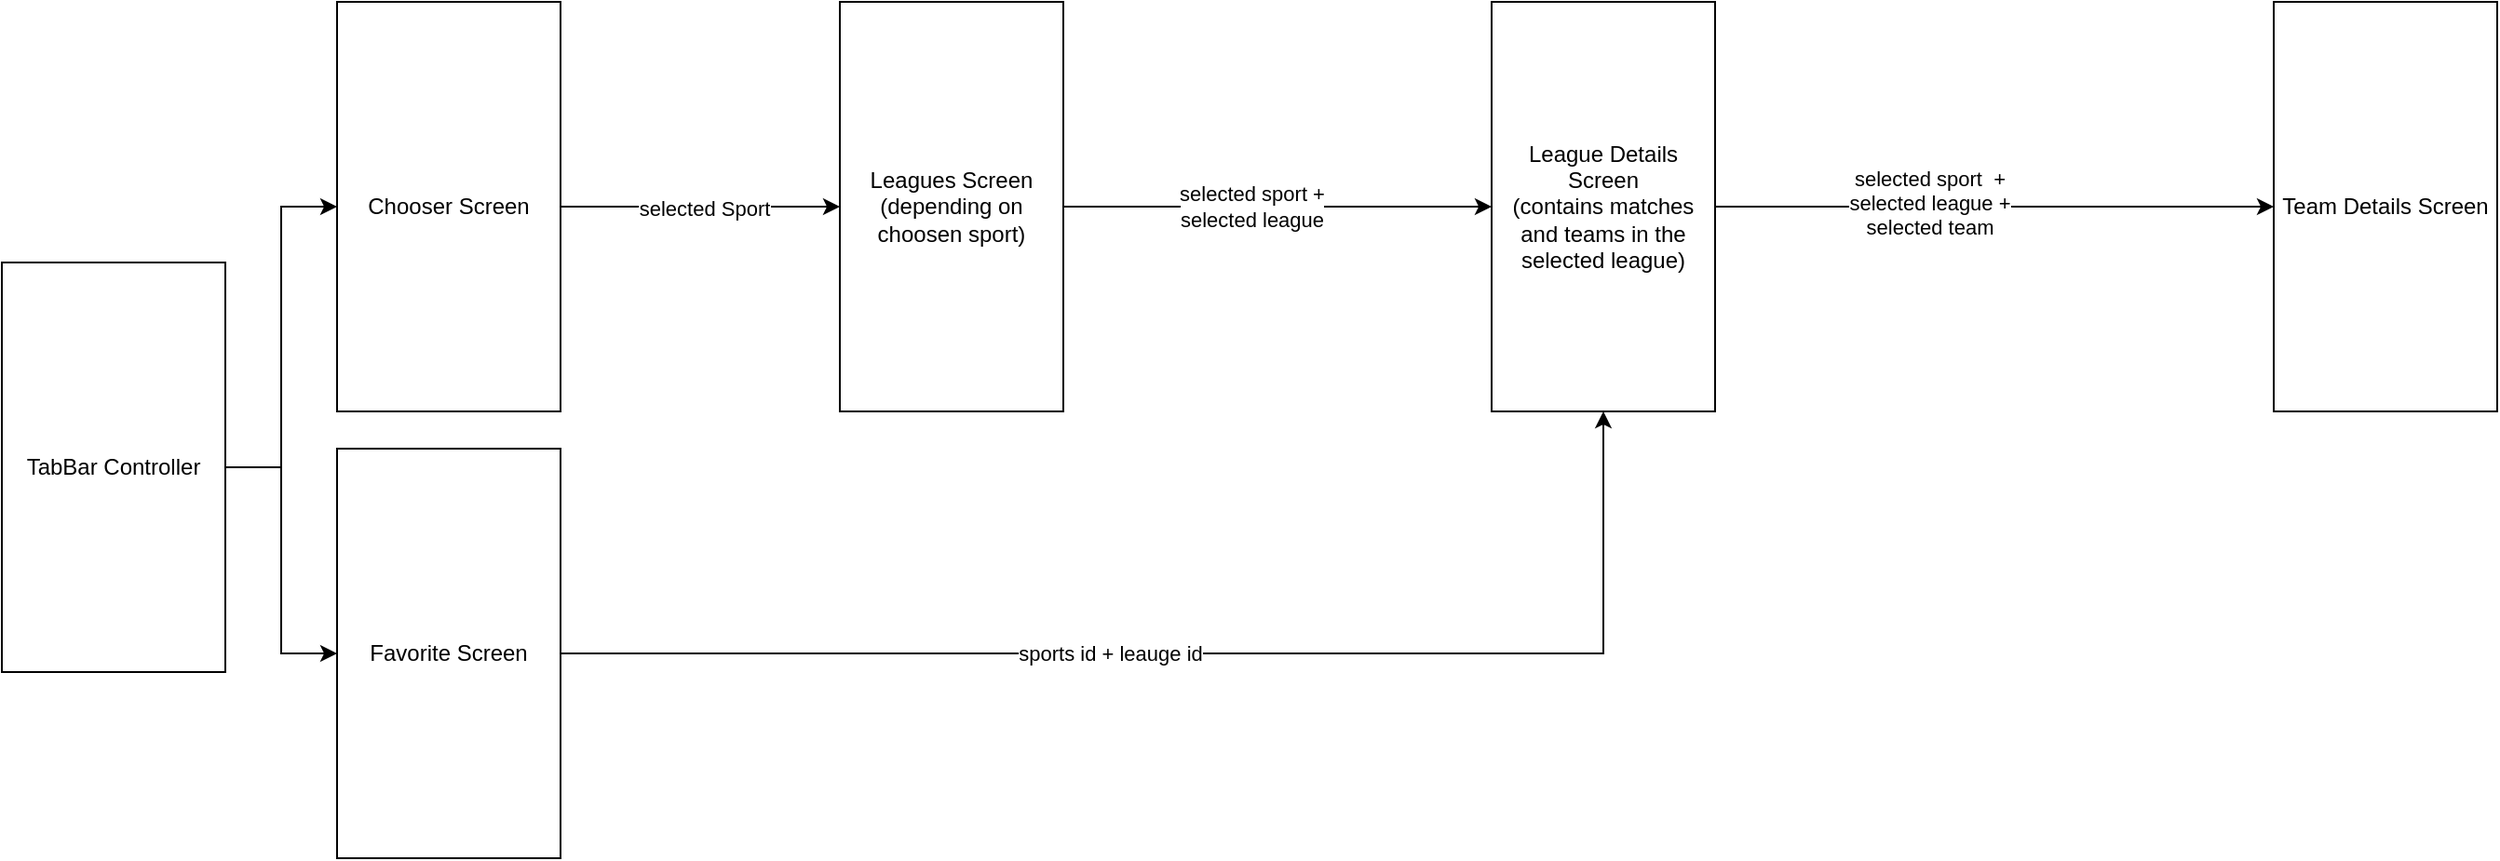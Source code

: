 <mxfile version="26.2.2" pages="4">
  <diagram name="Screens Flow" id="WSlOdlneu0OYdw-88uhX">
    <mxGraphModel dx="1428" dy="912" grid="1" gridSize="10" guides="1" tooltips="1" connect="1" arrows="1" fold="1" page="1" pageScale="1" pageWidth="850" pageHeight="1100" math="0" shadow="0">
      <root>
        <mxCell id="0" />
        <mxCell id="1" parent="0" />
        <mxCell id="6UmNLsGspe9muALguhyL-4" style="edgeStyle=orthogonalEdgeStyle;rounded=0;orthogonalLoop=1;jettySize=auto;html=1;" edge="1" parent="1" source="6UmNLsGspe9muALguhyL-1" target="6UmNLsGspe9muALguhyL-2">
          <mxGeometry relative="1" as="geometry" />
        </mxCell>
        <mxCell id="6UmNLsGspe9muALguhyL-5" style="edgeStyle=orthogonalEdgeStyle;rounded=0;orthogonalLoop=1;jettySize=auto;html=1;" edge="1" parent="1" source="6UmNLsGspe9muALguhyL-1" target="6UmNLsGspe9muALguhyL-3">
          <mxGeometry relative="1" as="geometry" />
        </mxCell>
        <mxCell id="6UmNLsGspe9muALguhyL-1" value="TabBar Controller" style="rounded=0;whiteSpace=wrap;html=1;" vertex="1" parent="1">
          <mxGeometry x="160" y="320" width="120" height="220" as="geometry" />
        </mxCell>
        <mxCell id="6UmNLsGspe9muALguhyL-7" value="" style="edgeStyle=orthogonalEdgeStyle;rounded=0;orthogonalLoop=1;jettySize=auto;html=1;" edge="1" parent="1" source="6UmNLsGspe9muALguhyL-2" target="6UmNLsGspe9muALguhyL-6">
          <mxGeometry relative="1" as="geometry" />
        </mxCell>
        <mxCell id="6UmNLsGspe9muALguhyL-12" value="selected Sport" style="edgeLabel;html=1;align=center;verticalAlign=middle;resizable=0;points=[];" vertex="1" connectable="0" parent="6UmNLsGspe9muALguhyL-7">
          <mxGeometry x="0.027" y="-1" relative="1" as="geometry">
            <mxPoint as="offset" />
          </mxGeometry>
        </mxCell>
        <mxCell id="6UmNLsGspe9muALguhyL-2" value="Chooser Screen" style="rounded=0;whiteSpace=wrap;html=1;" vertex="1" parent="1">
          <mxGeometry x="340" y="180" width="120" height="220" as="geometry" />
        </mxCell>
        <mxCell id="6UmNLsGspe9muALguhyL-3" value="Favorite Screen" style="rounded=0;whiteSpace=wrap;html=1;" vertex="1" parent="1">
          <mxGeometry x="340" y="420" width="120" height="220" as="geometry" />
        </mxCell>
        <mxCell id="6UmNLsGspe9muALguhyL-9" value="" style="edgeStyle=orthogonalEdgeStyle;rounded=0;orthogonalLoop=1;jettySize=auto;html=1;" edge="1" parent="1" source="6UmNLsGspe9muALguhyL-6" target="6UmNLsGspe9muALguhyL-8">
          <mxGeometry relative="1" as="geometry" />
        </mxCell>
        <mxCell id="6UmNLsGspe9muALguhyL-13" value="selected sport +&lt;div&gt;selected league&lt;/div&gt;" style="edgeLabel;html=1;align=center;verticalAlign=middle;resizable=0;points=[];" vertex="1" connectable="0" parent="6UmNLsGspe9muALguhyL-9">
          <mxGeometry x="-0.12" relative="1" as="geometry">
            <mxPoint as="offset" />
          </mxGeometry>
        </mxCell>
        <mxCell id="6UmNLsGspe9muALguhyL-6" value="Leagues Screen&lt;div&gt;(depending on choosen sport)&lt;/div&gt;" style="rounded=0;whiteSpace=wrap;html=1;" vertex="1" parent="1">
          <mxGeometry x="610" y="180" width="120" height="220" as="geometry" />
        </mxCell>
        <mxCell id="6UmNLsGspe9muALguhyL-11" value="" style="edgeStyle=orthogonalEdgeStyle;rounded=0;orthogonalLoop=1;jettySize=auto;html=1;" edge="1" parent="1" source="6UmNLsGspe9muALguhyL-8" target="6UmNLsGspe9muALguhyL-10">
          <mxGeometry relative="1" as="geometry" />
        </mxCell>
        <mxCell id="6UmNLsGspe9muALguhyL-14" value="selected sport&amp;nbsp; +&lt;div&gt;selected league +&lt;/div&gt;&lt;div&gt;selected team&lt;/div&gt;" style="edgeLabel;html=1;align=center;verticalAlign=middle;resizable=0;points=[];" vertex="1" connectable="0" parent="6UmNLsGspe9muALguhyL-11">
          <mxGeometry x="-0.233" y="2" relative="1" as="geometry">
            <mxPoint as="offset" />
          </mxGeometry>
        </mxCell>
        <mxCell id="6UmNLsGspe9muALguhyL-8" value="League Details Screen&lt;div&gt;(contains matches and teams in the selected league)&lt;/div&gt;" style="rounded=0;whiteSpace=wrap;html=1;" vertex="1" parent="1">
          <mxGeometry x="960" y="180" width="120" height="220" as="geometry" />
        </mxCell>
        <mxCell id="6UmNLsGspe9muALguhyL-10" value="Team Details Screen" style="rounded=0;whiteSpace=wrap;html=1;" vertex="1" parent="1">
          <mxGeometry x="1380" y="180" width="120" height="220" as="geometry" />
        </mxCell>
        <mxCell id="6UmNLsGspe9muALguhyL-15" style="edgeStyle=orthogonalEdgeStyle;rounded=0;orthogonalLoop=1;jettySize=auto;html=1;" edge="1" parent="1" source="6UmNLsGspe9muALguhyL-3" target="6UmNLsGspe9muALguhyL-8">
          <mxGeometry relative="1" as="geometry" />
        </mxCell>
        <mxCell id="6UmNLsGspe9muALguhyL-16" value="sports id + leauge id" style="edgeLabel;html=1;align=center;verticalAlign=middle;resizable=0;points=[];" vertex="1" connectable="0" parent="6UmNLsGspe9muALguhyL-15">
          <mxGeometry x="-0.145" relative="1" as="geometry">
            <mxPoint as="offset" />
          </mxGeometry>
        </mxCell>
      </root>
    </mxGraphModel>
  </diagram>
  <diagram id="qiWIffTmwH8DK55LR0v8" name="Architecture">
    <mxGraphModel dx="952" dy="608" grid="1" gridSize="10" guides="1" tooltips="1" connect="1" arrows="1" fold="1" page="1" pageScale="1" pageWidth="850" pageHeight="1100" math="0" shadow="0">
      <root>
        <mxCell id="0" />
        <mxCell id="1" parent="0" />
        <mxCell id="vTFZUtJ6PHfh9bQEwzmj-2" value="«interface»&lt;br&gt;&lt;b&gt;Repository&lt;/b&gt;" style="html=1;whiteSpace=wrap;" parent="1" vertex="1">
          <mxGeometry x="330" y="310" width="260" height="50" as="geometry" />
        </mxCell>
        <mxCell id="vTFZUtJ6PHfh9bQEwzmj-3" value="RepositoryImpl" style="html=1;whiteSpace=wrap;" parent="1" vertex="1">
          <mxGeometry x="310" y="410" width="320" height="50" as="geometry" />
        </mxCell>
        <mxCell id="vTFZUtJ6PHfh9bQEwzmj-4" value="«interface»&lt;br&gt;&lt;b&gt;RemoteDataSource&lt;/b&gt;" style="html=1;whiteSpace=wrap;" parent="1" vertex="1">
          <mxGeometry x="300" y="520" width="160" height="50" as="geometry" />
        </mxCell>
        <mxCell id="vTFZUtJ6PHfh9bQEwzmj-5" value="«interface»&lt;br&gt;&lt;b&gt;LocalDataSource&lt;/b&gt;" style="html=1;whiteSpace=wrap;" parent="1" vertex="1">
          <mxGeometry x="480" y="520" width="160" height="50" as="geometry" />
        </mxCell>
        <mxCell id="vTFZUtJ6PHfh9bQEwzmj-8" value="RemoteDataSourceImpl" style="html=1;whiteSpace=wrap;" parent="1" vertex="1">
          <mxGeometry x="295" y="620" width="165" height="50" as="geometry" />
        </mxCell>
        <mxCell id="vTFZUtJ6PHfh9bQEwzmj-9" value="LocalDataSourceImpl" style="html=1;whiteSpace=wrap;" parent="1" vertex="1">
          <mxGeometry x="480" y="620" width="165" height="50" as="geometry" />
        </mxCell>
        <mxCell id="vTFZUtJ6PHfh9bQEwzmj-56" style="edgeStyle=orthogonalEdgeStyle;rounded=0;orthogonalLoop=1;jettySize=auto;html=1;" parent="1" source="vTFZUtJ6PHfh9bQEwzmj-10" edge="1">
          <mxGeometry relative="1" as="geometry">
            <mxPoint x="377.5" y="960" as="targetPoint" />
          </mxGeometry>
        </mxCell>
        <mxCell id="vTFZUtJ6PHfh9bQEwzmj-10" value="AlamoFire" style="html=1;whiteSpace=wrap;" parent="1" vertex="1">
          <mxGeometry x="295" y="850" width="165" height="50" as="geometry" />
        </mxCell>
        <mxCell id="vTFZUtJ6PHfh9bQEwzmj-12" value="CoreData" style="html=1;whiteSpace=wrap;" parent="1" vertex="1">
          <mxGeometry x="480" y="850" width="165" height="50" as="geometry" />
        </mxCell>
        <mxCell id="vTFZUtJ6PHfh9bQEwzmj-14" value="CoreDataHelper" style="html=1;whiteSpace=wrap;" parent="1" vertex="1">
          <mxGeometry x="480" y="750" width="165" height="50" as="geometry" />
        </mxCell>
        <mxCell id="vTFZUtJ6PHfh9bQEwzmj-15" value="AlamoFireHelper" style="html=1;whiteSpace=wrap;" parent="1" vertex="1">
          <mxGeometry x="295" y="750" width="165" height="50" as="geometry" />
        </mxCell>
        <mxCell id="vTFZUtJ6PHfh9bQEwzmj-18" value="" style="endArrow=block;dashed=1;endFill=0;endSize=12;html=1;rounded=0;" parent="1" source="vTFZUtJ6PHfh9bQEwzmj-9" target="vTFZUtJ6PHfh9bQEwzmj-5" edge="1">
          <mxGeometry width="160" relative="1" as="geometry">
            <mxPoint x="680" y="630" as="sourcePoint" />
            <mxPoint x="840" y="630" as="targetPoint" />
          </mxGeometry>
        </mxCell>
        <mxCell id="vTFZUtJ6PHfh9bQEwzmj-19" value="" style="endArrow=block;dashed=1;endFill=0;endSize=12;html=1;rounded=0;" parent="1" source="vTFZUtJ6PHfh9bQEwzmj-8" target="vTFZUtJ6PHfh9bQEwzmj-4" edge="1">
          <mxGeometry width="160" relative="1" as="geometry">
            <mxPoint x="572" y="630" as="sourcePoint" />
            <mxPoint x="571" y="580" as="targetPoint" />
          </mxGeometry>
        </mxCell>
        <mxCell id="vTFZUtJ6PHfh9bQEwzmj-20" value="" style="endArrow=block;dashed=1;endFill=0;endSize=12;html=1;rounded=0;" parent="1" source="vTFZUtJ6PHfh9bQEwzmj-3" target="vTFZUtJ6PHfh9bQEwzmj-2" edge="1">
          <mxGeometry width="160" relative="1" as="geometry">
            <mxPoint x="140" y="520" as="sourcePoint" />
            <mxPoint x="300" y="520" as="targetPoint" />
          </mxGeometry>
        </mxCell>
        <mxCell id="vTFZUtJ6PHfh9bQEwzmj-21" value="Use" style="endArrow=open;endSize=12;dashed=1;html=1;rounded=0;" parent="1" source="vTFZUtJ6PHfh9bQEwzmj-3" target="vTFZUtJ6PHfh9bQEwzmj-4" edge="1">
          <mxGeometry width="160" relative="1" as="geometry">
            <mxPoint x="100" y="550" as="sourcePoint" />
            <mxPoint x="260" y="550" as="targetPoint" />
          </mxGeometry>
        </mxCell>
        <mxCell id="vTFZUtJ6PHfh9bQEwzmj-22" value="Use" style="endArrow=open;endSize=12;dashed=1;html=1;rounded=0;" parent="1" source="vTFZUtJ6PHfh9bQEwzmj-3" target="vTFZUtJ6PHfh9bQEwzmj-5" edge="1">
          <mxGeometry width="160" relative="1" as="geometry">
            <mxPoint x="453" y="465" as="sourcePoint" />
            <mxPoint x="407" y="530" as="targetPoint" />
          </mxGeometry>
        </mxCell>
        <mxCell id="vTFZUtJ6PHfh9bQEwzmj-23" value="Use" style="endArrow=open;endSize=12;dashed=1;html=1;rounded=0;" parent="1" source="vTFZUtJ6PHfh9bQEwzmj-9" target="vTFZUtJ6PHfh9bQEwzmj-14" edge="1">
          <mxGeometry width="160" relative="1" as="geometry">
            <mxPoint x="660" y="605" as="sourcePoint" />
            <mxPoint x="716" y="670" as="targetPoint" />
          </mxGeometry>
        </mxCell>
        <mxCell id="vTFZUtJ6PHfh9bQEwzmj-24" value="Use" style="endArrow=open;endSize=12;dashed=1;html=1;rounded=0;" parent="1" source="vTFZUtJ6PHfh9bQEwzmj-8" target="vTFZUtJ6PHfh9bQEwzmj-15" edge="1">
          <mxGeometry width="160" relative="1" as="geometry">
            <mxPoint x="572" y="680" as="sourcePoint" />
            <mxPoint x="572" y="760" as="targetPoint" />
          </mxGeometry>
        </mxCell>
        <mxCell id="vTFZUtJ6PHfh9bQEwzmj-25" value="Use" style="endArrow=open;endSize=12;dashed=1;html=1;rounded=0;" parent="1" source="vTFZUtJ6PHfh9bQEwzmj-14" target="vTFZUtJ6PHfh9bQEwzmj-12" edge="1">
          <mxGeometry width="160" relative="1" as="geometry">
            <mxPoint x="572" y="680" as="sourcePoint" />
            <mxPoint x="572" y="760" as="targetPoint" />
          </mxGeometry>
        </mxCell>
        <mxCell id="vTFZUtJ6PHfh9bQEwzmj-26" value="Use" style="endArrow=open;endSize=12;dashed=1;html=1;rounded=0;" parent="1" source="vTFZUtJ6PHfh9bQEwzmj-15" target="vTFZUtJ6PHfh9bQEwzmj-10" edge="1">
          <mxGeometry width="160" relative="1" as="geometry">
            <mxPoint x="572" y="810" as="sourcePoint" />
            <mxPoint x="572" y="860" as="targetPoint" />
          </mxGeometry>
        </mxCell>
        <mxCell id="vTFZUtJ6PHfh9bQEwzmj-27" value="LeaguesPresenter" style="html=1;whiteSpace=wrap;" parent="1" vertex="1">
          <mxGeometry x="170" y="200" width="140" height="50" as="geometry" />
        </mxCell>
        <mxCell id="vTFZUtJ6PHfh9bQEwzmj-28" value="LeaguesViewController" style="html=1;whiteSpace=wrap;" parent="1" vertex="1">
          <mxGeometry x="155" y="10" width="140" height="50" as="geometry" />
        </mxCell>
        <mxCell id="vTFZUtJ6PHfh9bQEwzmj-30" value="«interface»&lt;br&gt;&lt;b&gt;LeaguesView&lt;/b&gt;" style="html=1;whiteSpace=wrap;" parent="1" vertex="1">
          <mxGeometry x="170" y="110" width="110" height="50" as="geometry" />
        </mxCell>
        <mxCell id="vTFZUtJ6PHfh9bQEwzmj-31" value="" style="endArrow=block;dashed=1;endFill=0;endSize=12;html=1;rounded=0;" parent="1" source="vTFZUtJ6PHfh9bQEwzmj-28" target="vTFZUtJ6PHfh9bQEwzmj-30" edge="1">
          <mxGeometry width="160" relative="1" as="geometry">
            <mxPoint x="250" y="405" as="sourcePoint" />
            <mxPoint x="250" y="360" as="targetPoint" />
          </mxGeometry>
        </mxCell>
        <mxCell id="vTFZUtJ6PHfh9bQEwzmj-32" value="Use" style="endArrow=open;endSize=12;dashed=1;html=1;rounded=0;" parent="1" source="vTFZUtJ6PHfh9bQEwzmj-27" target="vTFZUtJ6PHfh9bQEwzmj-30" edge="1">
          <mxGeometry width="160" relative="1" as="geometry">
            <mxPoint x="233" y="455" as="sourcePoint" />
            <mxPoint x="187" y="520" as="targetPoint" />
          </mxGeometry>
        </mxCell>
        <mxCell id="vTFZUtJ6PHfh9bQEwzmj-33" value="Use" style="endArrow=open;endSize=12;dashed=1;html=1;rounded=0;" parent="1" source="vTFZUtJ6PHfh9bQEwzmj-27" target="vTFZUtJ6PHfh9bQEwzmj-2" edge="1">
          <mxGeometry width="160" relative="1" as="geometry">
            <mxPoint x="365" y="221" as="sourcePoint" />
            <mxPoint x="300" y="218" as="targetPoint" />
          </mxGeometry>
        </mxCell>
        <mxCell id="vTFZUtJ6PHfh9bQEwzmj-35" value="LeagueDetaislPresenter" style="html=1;whiteSpace=wrap;" parent="1" vertex="1">
          <mxGeometry x="390" y="200" width="140" height="50" as="geometry" />
        </mxCell>
        <mxCell id="vTFZUtJ6PHfh9bQEwzmj-36" value="LeagueDetailsViewController" style="html=1;whiteSpace=wrap;" parent="1" vertex="1">
          <mxGeometry x="370" y="10" width="180" height="50" as="geometry" />
        </mxCell>
        <mxCell id="vTFZUtJ6PHfh9bQEwzmj-37" value="«interface»&lt;br&gt;&lt;b&gt;LeagueDetailsView&lt;/b&gt;" style="html=1;whiteSpace=wrap;" parent="1" vertex="1">
          <mxGeometry x="405" y="120" width="110" height="50" as="geometry" />
        </mxCell>
        <mxCell id="vTFZUtJ6PHfh9bQEwzmj-38" value="" style="endArrow=block;dashed=1;endFill=0;endSize=12;html=1;rounded=0;" parent="1" source="vTFZUtJ6PHfh9bQEwzmj-36" target="vTFZUtJ6PHfh9bQEwzmj-37" edge="1">
          <mxGeometry width="160" relative="1" as="geometry">
            <mxPoint x="540" y="405" as="sourcePoint" />
            <mxPoint x="540" y="360" as="targetPoint" />
          </mxGeometry>
        </mxCell>
        <mxCell id="vTFZUtJ6PHfh9bQEwzmj-39" value="Use" style="endArrow=open;endSize=12;dashed=1;html=1;rounded=0;" parent="1" source="vTFZUtJ6PHfh9bQEwzmj-35" target="vTFZUtJ6PHfh9bQEwzmj-37" edge="1">
          <mxGeometry width="160" relative="1" as="geometry">
            <mxPoint x="523" y="455" as="sourcePoint" />
            <mxPoint x="477" y="520" as="targetPoint" />
          </mxGeometry>
        </mxCell>
        <mxCell id="vTFZUtJ6PHfh9bQEwzmj-40" value="Use" style="endArrow=open;endSize=12;dashed=1;html=1;rounded=0;" parent="1" source="vTFZUtJ6PHfh9bQEwzmj-35" target="vTFZUtJ6PHfh9bQEwzmj-2" edge="1">
          <mxGeometry width="160" relative="1" as="geometry">
            <mxPoint x="655" y="221" as="sourcePoint" />
            <mxPoint x="750" y="310" as="targetPoint" />
          </mxGeometry>
        </mxCell>
        <mxCell id="vTFZUtJ6PHfh9bQEwzmj-43" value="TeamDetailsPresenter" style="html=1;whiteSpace=wrap;" parent="1" vertex="1">
          <mxGeometry x="652.5" y="200" width="140" height="50" as="geometry" />
        </mxCell>
        <mxCell id="vTFZUtJ6PHfh9bQEwzmj-44" value="TeamDetailsViewController" style="html=1;whiteSpace=wrap;" parent="1" vertex="1">
          <mxGeometry x="640" y="10" width="180" height="50" as="geometry" />
        </mxCell>
        <mxCell id="vTFZUtJ6PHfh9bQEwzmj-45" value="«interface»&lt;br&gt;&lt;b&gt;TeamDetailsView&lt;/b&gt;" style="html=1;whiteSpace=wrap;" parent="1" vertex="1">
          <mxGeometry x="667.5" y="110" width="125" height="50" as="geometry" />
        </mxCell>
        <mxCell id="vTFZUtJ6PHfh9bQEwzmj-46" value="" style="endArrow=block;dashed=1;endFill=0;endSize=12;html=1;rounded=0;" parent="1" source="vTFZUtJ6PHfh9bQEwzmj-44" target="vTFZUtJ6PHfh9bQEwzmj-45" edge="1">
          <mxGeometry width="160" relative="1" as="geometry">
            <mxPoint x="750" y="405" as="sourcePoint" />
            <mxPoint x="750" y="360" as="targetPoint" />
          </mxGeometry>
        </mxCell>
        <mxCell id="vTFZUtJ6PHfh9bQEwzmj-47" value="Use" style="endArrow=open;endSize=12;dashed=1;html=1;rounded=0;" parent="1" source="vTFZUtJ6PHfh9bQEwzmj-43" target="vTFZUtJ6PHfh9bQEwzmj-45" edge="1">
          <mxGeometry width="160" relative="1" as="geometry">
            <mxPoint x="733" y="455" as="sourcePoint" />
            <mxPoint x="687" y="520" as="targetPoint" />
          </mxGeometry>
        </mxCell>
        <mxCell id="vTFZUtJ6PHfh9bQEwzmj-48" value="Use" style="endArrow=open;endSize=12;dashed=1;html=1;rounded=0;" parent="1" source="vTFZUtJ6PHfh9bQEwzmj-43" target="vTFZUtJ6PHfh9bQEwzmj-2" edge="1">
          <mxGeometry width="160" relative="1" as="geometry">
            <mxPoint x="689" y="269" as="sourcePoint" />
            <mxPoint x="542" y="320" as="targetPoint" />
          </mxGeometry>
        </mxCell>
        <mxCell id="vTFZUtJ6PHfh9bQEwzmj-54" value="" style="group" parent="1" vertex="1" connectable="0">
          <mxGeometry x="317.5" y="960" width="120" height="120" as="geometry" />
        </mxCell>
        <mxCell id="vTFZUtJ6PHfh9bQEwzmj-49" value="DTOS" style="whiteSpace=wrap;html=1;aspect=fixed;" parent="vTFZUtJ6PHfh9bQEwzmj-54" vertex="1">
          <mxGeometry width="80" height="80" as="geometry" />
        </mxCell>
        <mxCell id="vTFZUtJ6PHfh9bQEwzmj-50" value="DTOS" style="whiteSpace=wrap;html=1;aspect=fixed;" parent="vTFZUtJ6PHfh9bQEwzmj-54" vertex="1">
          <mxGeometry x="10" y="10" width="80" height="80" as="geometry" />
        </mxCell>
        <mxCell id="vTFZUtJ6PHfh9bQEwzmj-51" value="DTOS" style="whiteSpace=wrap;html=1;aspect=fixed;" parent="vTFZUtJ6PHfh9bQEwzmj-54" vertex="1">
          <mxGeometry x="20" y="20" width="80" height="80" as="geometry" />
        </mxCell>
        <mxCell id="vTFZUtJ6PHfh9bQEwzmj-52" value="DTOS" style="whiteSpace=wrap;html=1;aspect=fixed;" parent="vTFZUtJ6PHfh9bQEwzmj-54" vertex="1">
          <mxGeometry x="30" y="30" width="80" height="80" as="geometry" />
        </mxCell>
        <mxCell id="vTFZUtJ6PHfh9bQEwzmj-53" value="DTOS" style="whiteSpace=wrap;html=1;aspect=fixed;" parent="vTFZUtJ6PHfh9bQEwzmj-54" vertex="1">
          <mxGeometry x="40" y="40" width="80" height="80" as="geometry" />
        </mxCell>
      </root>
    </mxGraphModel>
  </diagram>
  <diagram id="ddCQIHyXgJqZFDKegHPr" name="Simple Design">
    <mxGraphModel dx="1428" dy="912" grid="1" gridSize="10" guides="1" tooltips="1" connect="1" arrows="1" fold="1" page="1" pageScale="1" pageWidth="850" pageHeight="1100" math="0" shadow="0">
      <root>
        <mxCell id="0" />
        <mxCell id="1" parent="0" />
        <mxCell id="ZF9pTLXU1IOIIWMZ0xNs-1" value="" style="rounded=0;whiteSpace=wrap;html=1;" parent="1" vertex="1">
          <mxGeometry x="250" y="200" width="220" height="390" as="geometry" />
        </mxCell>
        <mxCell id="ZF9pTLXU1IOIIWMZ0xNs-2" value="Football" style="rounded=0;whiteSpace=wrap;html=1;" parent="1" vertex="1">
          <mxGeometry x="260" y="275" width="90" height="110" as="geometry" />
        </mxCell>
        <mxCell id="ZF9pTLXU1IOIIWMZ0xNs-3" value="Basketball" style="rounded=0;whiteSpace=wrap;html=1;" parent="1" vertex="1">
          <mxGeometry x="370" y="275" width="90" height="110" as="geometry" />
        </mxCell>
        <mxCell id="ZF9pTLXU1IOIIWMZ0xNs-4" value="Tennis" style="rounded=0;whiteSpace=wrap;html=1;" parent="1" vertex="1">
          <mxGeometry x="370" y="405" width="90" height="110" as="geometry" />
        </mxCell>
        <mxCell id="ZF9pTLXU1IOIIWMZ0xNs-5" value="Criket" style="rounded=0;whiteSpace=wrap;html=1;" parent="1" vertex="1">
          <mxGeometry x="260" y="405" width="90" height="110" as="geometry" />
        </mxCell>
        <mxCell id="ZF9pTLXU1IOIIWMZ0xNs-6" value="" style="rounded=0;whiteSpace=wrap;html=1;" parent="1" vertex="1">
          <mxGeometry x="560" y="210" width="220" height="390" as="geometry" />
        </mxCell>
        <mxCell id="ZF9pTLXU1IOIIWMZ0xNs-10" value="" style="group" parent="1" vertex="1" connectable="0">
          <mxGeometry x="570" y="230" width="200" height="40" as="geometry" />
        </mxCell>
        <mxCell id="ZF9pTLXU1IOIIWMZ0xNs-7" value="" style="rounded=0;whiteSpace=wrap;html=1;" parent="ZF9pTLXU1IOIIWMZ0xNs-10" vertex="1">
          <mxGeometry width="200" height="40" as="geometry" />
        </mxCell>
        <mxCell id="ZF9pTLXU1IOIIWMZ0xNs-8" value="" style="ellipse;whiteSpace=wrap;html=1;aspect=fixed;fillColor=#dae8fc;strokeColor=#6c8ebf;" parent="ZF9pTLXU1IOIIWMZ0xNs-10" vertex="1">
          <mxGeometry x="10" y="5" width="30" height="30" as="geometry" />
        </mxCell>
        <mxCell id="ZF9pTLXU1IOIIWMZ0xNs-9" value="League Title" style="text;html=1;align=center;verticalAlign=middle;whiteSpace=wrap;rounded=0;" parent="ZF9pTLXU1IOIIWMZ0xNs-10" vertex="1">
          <mxGeometry x="50" y="5" width="140" height="30" as="geometry" />
        </mxCell>
        <mxCell id="ZF9pTLXU1IOIIWMZ0xNs-11" value="" style="group" parent="1" vertex="1" connectable="0">
          <mxGeometry x="570" y="280" width="200" height="40" as="geometry" />
        </mxCell>
        <mxCell id="ZF9pTLXU1IOIIWMZ0xNs-12" value="" style="rounded=0;whiteSpace=wrap;html=1;" parent="ZF9pTLXU1IOIIWMZ0xNs-11" vertex="1">
          <mxGeometry width="200" height="40" as="geometry" />
        </mxCell>
        <mxCell id="ZF9pTLXU1IOIIWMZ0xNs-13" value="" style="ellipse;whiteSpace=wrap;html=1;aspect=fixed;fillColor=#dae8fc;strokeColor=#6c8ebf;" parent="ZF9pTLXU1IOIIWMZ0xNs-11" vertex="1">
          <mxGeometry x="10" y="5" width="30" height="30" as="geometry" />
        </mxCell>
        <mxCell id="ZF9pTLXU1IOIIWMZ0xNs-14" value="League Title" style="text;html=1;align=center;verticalAlign=middle;whiteSpace=wrap;rounded=0;" parent="ZF9pTLXU1IOIIWMZ0xNs-11" vertex="1">
          <mxGeometry x="50" y="5" width="140" height="30" as="geometry" />
        </mxCell>
        <mxCell id="ZF9pTLXU1IOIIWMZ0xNs-15" value="" style="group" parent="1" vertex="1" connectable="0">
          <mxGeometry x="570" y="330" width="200" height="40" as="geometry" />
        </mxCell>
        <mxCell id="ZF9pTLXU1IOIIWMZ0xNs-16" value="" style="rounded=0;whiteSpace=wrap;html=1;" parent="ZF9pTLXU1IOIIWMZ0xNs-15" vertex="1">
          <mxGeometry width="200" height="40" as="geometry" />
        </mxCell>
        <mxCell id="ZF9pTLXU1IOIIWMZ0xNs-17" value="" style="ellipse;whiteSpace=wrap;html=1;aspect=fixed;fillColor=#dae8fc;strokeColor=#6c8ebf;" parent="ZF9pTLXU1IOIIWMZ0xNs-15" vertex="1">
          <mxGeometry x="10" y="5" width="30" height="30" as="geometry" />
        </mxCell>
        <mxCell id="ZF9pTLXU1IOIIWMZ0xNs-18" value="League Title" style="text;html=1;align=center;verticalAlign=middle;whiteSpace=wrap;rounded=0;" parent="ZF9pTLXU1IOIIWMZ0xNs-15" vertex="1">
          <mxGeometry x="50" y="5" width="140" height="30" as="geometry" />
        </mxCell>
        <mxCell id="ZF9pTLXU1IOIIWMZ0xNs-19" value="" style="group" parent="1" vertex="1" connectable="0">
          <mxGeometry x="570" y="380" width="200" height="40" as="geometry" />
        </mxCell>
        <mxCell id="ZF9pTLXU1IOIIWMZ0xNs-20" value="" style="rounded=0;whiteSpace=wrap;html=1;" parent="ZF9pTLXU1IOIIWMZ0xNs-19" vertex="1">
          <mxGeometry width="200" height="40" as="geometry" />
        </mxCell>
        <mxCell id="ZF9pTLXU1IOIIWMZ0xNs-21" value="" style="ellipse;whiteSpace=wrap;html=1;aspect=fixed;fillColor=#dae8fc;strokeColor=#6c8ebf;" parent="ZF9pTLXU1IOIIWMZ0xNs-19" vertex="1">
          <mxGeometry x="10" y="5" width="30" height="30" as="geometry" />
        </mxCell>
        <mxCell id="ZF9pTLXU1IOIIWMZ0xNs-22" value="League Title" style="text;html=1;align=center;verticalAlign=middle;whiteSpace=wrap;rounded=0;" parent="ZF9pTLXU1IOIIWMZ0xNs-19" vertex="1">
          <mxGeometry x="50" y="5" width="140" height="30" as="geometry" />
        </mxCell>
        <mxCell id="ZF9pTLXU1IOIIWMZ0xNs-23" value="" style="rounded=0;whiteSpace=wrap;html=1;" parent="1" vertex="1">
          <mxGeometry x="860" y="210" width="220" height="390" as="geometry" />
        </mxCell>
        <mxCell id="ZF9pTLXU1IOIIWMZ0xNs-31" value="" style="group" parent="1" vertex="1" connectable="0">
          <mxGeometry x="870" y="230" width="170" height="95" as="geometry" />
        </mxCell>
        <mxCell id="ZF9pTLXU1IOIIWMZ0xNs-24" value="" style="rounded=1;whiteSpace=wrap;html=1;" parent="ZF9pTLXU1IOIIWMZ0xNs-31" vertex="1">
          <mxGeometry width="170" height="95" as="geometry" />
        </mxCell>
        <mxCell id="ZF9pTLXU1IOIIWMZ0xNs-25" value="" style="ellipse;whiteSpace=wrap;html=1;aspect=fixed;fillColor=#dae8fc;strokeColor=#6c8ebf;" parent="ZF9pTLXU1IOIIWMZ0xNs-31" vertex="1">
          <mxGeometry x="8.5" y="9" width="34" height="34" as="geometry" />
        </mxCell>
        <mxCell id="ZF9pTLXU1IOIIWMZ0xNs-26" value="Team1" style="text;html=1;align=center;verticalAlign=middle;whiteSpace=wrap;rounded=0;" parent="ZF9pTLXU1IOIIWMZ0xNs-31" vertex="1">
          <mxGeometry y="54" width="51" height="30" as="geometry" />
        </mxCell>
        <mxCell id="ZF9pTLXU1IOIIWMZ0xNs-27" value="" style="ellipse;whiteSpace=wrap;html=1;aspect=fixed;fillColor=#f8cecc;strokeColor=#b85450;" parent="ZF9pTLXU1IOIIWMZ0xNs-31" vertex="1">
          <mxGeometry x="127.5" y="9" width="34" height="34" as="geometry" />
        </mxCell>
        <mxCell id="ZF9pTLXU1IOIIWMZ0xNs-28" value="Team2" style="text;html=1;align=center;verticalAlign=middle;whiteSpace=wrap;rounded=0;" parent="ZF9pTLXU1IOIIWMZ0xNs-31" vertex="1">
          <mxGeometry x="119" y="54" width="51" height="30" as="geometry" />
        </mxCell>
        <mxCell id="ZF9pTLXU1IOIIWMZ0xNs-29" value="2025/05/12" style="text;html=1;align=center;verticalAlign=middle;whiteSpace=wrap;rounded=0;" parent="ZF9pTLXU1IOIIWMZ0xNs-31" vertex="1">
          <mxGeometry x="59.5" y="14" width="51" height="30" as="geometry" />
        </mxCell>
        <mxCell id="ZF9pTLXU1IOIIWMZ0xNs-30" value="4 PM" style="text;html=1;align=center;verticalAlign=middle;whiteSpace=wrap;rounded=0;" parent="ZF9pTLXU1IOIIWMZ0xNs-31" vertex="1">
          <mxGeometry x="59.5" y="32.5" width="51" height="30" as="geometry" />
        </mxCell>
        <mxCell id="ZF9pTLXU1IOIIWMZ0xNs-48" value="VS" style="text;html=1;align=center;verticalAlign=middle;whiteSpace=wrap;rounded=0;" parent="ZF9pTLXU1IOIIWMZ0xNs-31" vertex="1">
          <mxGeometry x="59" y="55" width="60" height="30" as="geometry" />
        </mxCell>
        <mxCell id="ZF9pTLXU1IOIIWMZ0xNs-32" value="" style="group" parent="1" vertex="1" connectable="0">
          <mxGeometry x="870" y="347.5" width="200" height="112.5" as="geometry" />
        </mxCell>
        <mxCell id="ZF9pTLXU1IOIIWMZ0xNs-33" value="" style="rounded=1;whiteSpace=wrap;html=1;" parent="ZF9pTLXU1IOIIWMZ0xNs-32" vertex="1">
          <mxGeometry width="200" height="112.5" as="geometry" />
        </mxCell>
        <mxCell id="ZF9pTLXU1IOIIWMZ0xNs-34" value="" style="ellipse;whiteSpace=wrap;html=1;aspect=fixed;fillColor=#dae8fc;strokeColor=#6c8ebf;" parent="ZF9pTLXU1IOIIWMZ0xNs-32" vertex="1">
          <mxGeometry x="10" y="10.658" width="40" height="40" as="geometry" />
        </mxCell>
        <mxCell id="ZF9pTLXU1IOIIWMZ0xNs-35" value="Team1" style="text;html=1;align=center;verticalAlign=middle;whiteSpace=wrap;rounded=0;" parent="ZF9pTLXU1IOIIWMZ0xNs-32" vertex="1">
          <mxGeometry y="63.947" width="60" height="35.526" as="geometry" />
        </mxCell>
        <mxCell id="ZF9pTLXU1IOIIWMZ0xNs-36" value="" style="ellipse;whiteSpace=wrap;html=1;aspect=fixed;fillColor=#f8cecc;strokeColor=#b85450;" parent="ZF9pTLXU1IOIIWMZ0xNs-32" vertex="1">
          <mxGeometry x="150" y="10.658" width="40" height="40" as="geometry" />
        </mxCell>
        <mxCell id="ZF9pTLXU1IOIIWMZ0xNs-37" value="Team2" style="text;html=1;align=center;verticalAlign=middle;whiteSpace=wrap;rounded=0;" parent="ZF9pTLXU1IOIIWMZ0xNs-32" vertex="1">
          <mxGeometry x="140" y="63.947" width="60" height="35.526" as="geometry" />
        </mxCell>
        <mxCell id="ZF9pTLXU1IOIIWMZ0xNs-38" value="2025/05/12" style="text;html=1;align=center;verticalAlign=middle;whiteSpace=wrap;rounded=0;" parent="ZF9pTLXU1IOIIWMZ0xNs-32" vertex="1">
          <mxGeometry x="70" y="16.579" width="60" height="35.526" as="geometry" />
        </mxCell>
        <mxCell id="ZF9pTLXU1IOIIWMZ0xNs-39" value="4 PM" style="text;html=1;align=center;verticalAlign=middle;whiteSpace=wrap;rounded=0;" parent="ZF9pTLXU1IOIIWMZ0xNs-32" vertex="1">
          <mxGeometry x="70" y="38.487" width="60" height="35.526" as="geometry" />
        </mxCell>
        <mxCell id="ZF9pTLXU1IOIIWMZ0xNs-50" value="4 - 0" style="text;html=1;align=center;verticalAlign=middle;whiteSpace=wrap;rounded=0;" parent="ZF9pTLXU1IOIIWMZ0xNs-32" vertex="1">
          <mxGeometry x="70" y="66.5" width="60" height="30" as="geometry" />
        </mxCell>
        <mxCell id="ZF9pTLXU1IOIIWMZ0xNs-40" value="" style="group" parent="1" vertex="1" connectable="0">
          <mxGeometry x="1050" y="230" width="170" height="95" as="geometry" />
        </mxCell>
        <mxCell id="ZF9pTLXU1IOIIWMZ0xNs-41" value="" style="rounded=1;whiteSpace=wrap;html=1;" parent="ZF9pTLXU1IOIIWMZ0xNs-40" vertex="1">
          <mxGeometry width="170" height="95" as="geometry" />
        </mxCell>
        <mxCell id="ZF9pTLXU1IOIIWMZ0xNs-42" value="" style="ellipse;whiteSpace=wrap;html=1;aspect=fixed;fillColor=#dae8fc;strokeColor=#6c8ebf;" parent="ZF9pTLXU1IOIIWMZ0xNs-40" vertex="1">
          <mxGeometry x="8.5" y="9" width="34" height="34" as="geometry" />
        </mxCell>
        <mxCell id="ZF9pTLXU1IOIIWMZ0xNs-43" value="Team1" style="text;html=1;align=center;verticalAlign=middle;whiteSpace=wrap;rounded=0;" parent="ZF9pTLXU1IOIIWMZ0xNs-40" vertex="1">
          <mxGeometry y="54" width="51" height="30" as="geometry" />
        </mxCell>
        <mxCell id="ZF9pTLXU1IOIIWMZ0xNs-44" value="" style="ellipse;whiteSpace=wrap;html=1;aspect=fixed;fillColor=#f8cecc;strokeColor=#b85450;" parent="ZF9pTLXU1IOIIWMZ0xNs-40" vertex="1">
          <mxGeometry x="127.5" y="9" width="34" height="34" as="geometry" />
        </mxCell>
        <mxCell id="ZF9pTLXU1IOIIWMZ0xNs-45" value="Team2" style="text;html=1;align=center;verticalAlign=middle;whiteSpace=wrap;rounded=0;" parent="ZF9pTLXU1IOIIWMZ0xNs-40" vertex="1">
          <mxGeometry x="119" y="54" width="51" height="30" as="geometry" />
        </mxCell>
        <mxCell id="ZF9pTLXU1IOIIWMZ0xNs-46" value="2025/05/12" style="text;html=1;align=center;verticalAlign=middle;whiteSpace=wrap;rounded=0;" parent="ZF9pTLXU1IOIIWMZ0xNs-40" vertex="1">
          <mxGeometry x="59.5" y="14" width="51" height="30" as="geometry" />
        </mxCell>
        <mxCell id="ZF9pTLXU1IOIIWMZ0xNs-47" value="4 PM" style="text;html=1;align=center;verticalAlign=middle;whiteSpace=wrap;rounded=0;" parent="ZF9pTLXU1IOIIWMZ0xNs-40" vertex="1">
          <mxGeometry x="59.5" y="32.5" width="51" height="30" as="geometry" />
        </mxCell>
        <mxCell id="ZF9pTLXU1IOIIWMZ0xNs-49" value="VS" style="text;html=1;align=center;verticalAlign=middle;whiteSpace=wrap;rounded=0;" parent="ZF9pTLXU1IOIIWMZ0xNs-40" vertex="1">
          <mxGeometry x="59" y="54" width="60" height="30" as="geometry" />
        </mxCell>
        <mxCell id="8nnD6OrHqXJiguqIliM_-1" value="" style="rounded=0;whiteSpace=wrap;html=1;" vertex="1" parent="1">
          <mxGeometry x="1275" y="220" width="220" height="390" as="geometry" />
        </mxCell>
        <mxCell id="8nnD6OrHqXJiguqIliM_-2" value="Team Details&lt;div&gt;Screen&lt;/div&gt;" style="text;html=1;align=center;verticalAlign=middle;whiteSpace=wrap;rounded=0;fontSize=21;" vertex="1" parent="1">
          <mxGeometry x="1332.5" y="360" width="105" height="110" as="geometry" />
        </mxCell>
        <mxCell id="8nnD6OrHqXJiguqIliM_-3" value="" style="rounded=0;whiteSpace=wrap;html=1;" vertex="1" parent="1">
          <mxGeometry x="250" y="640" width="220" height="390" as="geometry" />
        </mxCell>
        <mxCell id="8nnD6OrHqXJiguqIliM_-4" value="" style="group" vertex="1" connectable="0" parent="1">
          <mxGeometry x="260" y="660" width="200" height="40" as="geometry" />
        </mxCell>
        <mxCell id="8nnD6OrHqXJiguqIliM_-5" value="" style="rounded=0;whiteSpace=wrap;html=1;" vertex="1" parent="8nnD6OrHqXJiguqIliM_-4">
          <mxGeometry width="200" height="40" as="geometry" />
        </mxCell>
        <mxCell id="8nnD6OrHqXJiguqIliM_-6" value="" style="ellipse;whiteSpace=wrap;html=1;aspect=fixed;fillColor=#dae8fc;strokeColor=#6c8ebf;" vertex="1" parent="8nnD6OrHqXJiguqIliM_-4">
          <mxGeometry x="10" y="5" width="30" height="30" as="geometry" />
        </mxCell>
        <mxCell id="8nnD6OrHqXJiguqIliM_-7" value="League Title" style="text;html=1;align=center;verticalAlign=middle;whiteSpace=wrap;rounded=0;" vertex="1" parent="8nnD6OrHqXJiguqIliM_-4">
          <mxGeometry x="50" y="5" width="140" height="30" as="geometry" />
        </mxCell>
        <mxCell id="8nnD6OrHqXJiguqIliM_-8" value="" style="group" vertex="1" connectable="0" parent="1">
          <mxGeometry x="260" y="710" width="200" height="40" as="geometry" />
        </mxCell>
        <mxCell id="8nnD6OrHqXJiguqIliM_-9" value="" style="rounded=0;whiteSpace=wrap;html=1;" vertex="1" parent="8nnD6OrHqXJiguqIliM_-8">
          <mxGeometry width="200" height="40" as="geometry" />
        </mxCell>
        <mxCell id="8nnD6OrHqXJiguqIliM_-10" value="" style="ellipse;whiteSpace=wrap;html=1;aspect=fixed;fillColor=#dae8fc;strokeColor=#6c8ebf;" vertex="1" parent="8nnD6OrHqXJiguqIliM_-8">
          <mxGeometry x="10" y="5" width="30" height="30" as="geometry" />
        </mxCell>
        <mxCell id="8nnD6OrHqXJiguqIliM_-11" value="League Title" style="text;html=1;align=center;verticalAlign=middle;whiteSpace=wrap;rounded=0;" vertex="1" parent="8nnD6OrHqXJiguqIliM_-8">
          <mxGeometry x="50" y="5" width="140" height="30" as="geometry" />
        </mxCell>
        <mxCell id="8nnD6OrHqXJiguqIliM_-12" value="" style="group" vertex="1" connectable="0" parent="1">
          <mxGeometry x="260" y="760" width="200" height="40" as="geometry" />
        </mxCell>
        <mxCell id="8nnD6OrHqXJiguqIliM_-13" value="" style="rounded=0;whiteSpace=wrap;html=1;" vertex="1" parent="8nnD6OrHqXJiguqIliM_-12">
          <mxGeometry width="200" height="40" as="geometry" />
        </mxCell>
        <mxCell id="8nnD6OrHqXJiguqIliM_-14" value="" style="ellipse;whiteSpace=wrap;html=1;aspect=fixed;fillColor=#dae8fc;strokeColor=#6c8ebf;" vertex="1" parent="8nnD6OrHqXJiguqIliM_-12">
          <mxGeometry x="10" y="5" width="30" height="30" as="geometry" />
        </mxCell>
        <mxCell id="8nnD6OrHqXJiguqIliM_-15" value="League Title" style="text;html=1;align=center;verticalAlign=middle;whiteSpace=wrap;rounded=0;" vertex="1" parent="8nnD6OrHqXJiguqIliM_-12">
          <mxGeometry x="50" y="5" width="140" height="30" as="geometry" />
        </mxCell>
        <mxCell id="8nnD6OrHqXJiguqIliM_-16" value="" style="group" vertex="1" connectable="0" parent="1">
          <mxGeometry x="260" y="810" width="200" height="40" as="geometry" />
        </mxCell>
        <mxCell id="8nnD6OrHqXJiguqIliM_-17" value="" style="rounded=0;whiteSpace=wrap;html=1;" vertex="1" parent="8nnD6OrHqXJiguqIliM_-16">
          <mxGeometry width="200" height="40" as="geometry" />
        </mxCell>
        <mxCell id="8nnD6OrHqXJiguqIliM_-18" value="" style="ellipse;whiteSpace=wrap;html=1;aspect=fixed;fillColor=#dae8fc;strokeColor=#6c8ebf;" vertex="1" parent="8nnD6OrHqXJiguqIliM_-16">
          <mxGeometry x="10" y="5" width="30" height="30" as="geometry" />
        </mxCell>
        <mxCell id="8nnD6OrHqXJiguqIliM_-19" value="League Title" style="text;html=1;align=center;verticalAlign=middle;whiteSpace=wrap;rounded=0;" vertex="1" parent="8nnD6OrHqXJiguqIliM_-16">
          <mxGeometry x="50" y="5" width="140" height="30" as="geometry" />
        </mxCell>
      </root>
    </mxGraphModel>
  </diagram>
  <diagram id="NYhyX1t64z5DHdJN_8b8" name="Features-overview">
    <mxGraphModel dx="2278" dy="912" grid="1" gridSize="10" guides="1" tooltips="1" connect="1" arrows="1" fold="1" page="1" pageScale="1" pageWidth="850" pageHeight="1100" math="0" shadow="0">
      <root>
        <mxCell id="0" />
        <mxCell id="1" parent="0" />
        <mxCell id="7kEbdCs9vZRniaTaG1cG-1" value="Chooser Feature" style="rounded=0;whiteSpace=wrap;html=1;" vertex="1" parent="1">
          <mxGeometry x="50" y="130" width="120" height="60" as="geometry" />
        </mxCell>
        <mxCell id="7kEbdCs9vZRniaTaG1cG-2" value="GetAllLeagues by selected sport Feature" style="rounded=0;whiteSpace=wrap;html=1;" vertex="1" parent="1">
          <mxGeometry x="50" y="200" width="120" height="60" as="geometry" />
        </mxCell>
        <mxCell id="7kEbdCs9vZRniaTaG1cG-3" value="getEvents for Selected League" style="rounded=0;whiteSpace=wrap;html=1;" vertex="1" parent="1">
          <mxGeometry x="210" y="260" width="120" height="60" as="geometry" />
        </mxCell>
        <mxCell id="7kEbdCs9vZRniaTaG1cG-4" value="Get Teams For Selected league" style="rounded=0;whiteSpace=wrap;html=1;" vertex="1" parent="1">
          <mxGeometry x="340" y="260" width="120" height="60" as="geometry" />
        </mxCell>
        <mxCell id="7kEbdCs9vZRniaTaG1cG-5" value="AddLeague to Favorite" style="rounded=0;whiteSpace=wrap;html=1;" vertex="1" parent="1">
          <mxGeometry x="-70" y="270" width="120" height="60" as="geometry" />
        </mxCell>
        <mxCell id="7kEbdCs9vZRniaTaG1cG-6" value="Remove League From Favorite" style="rounded=0;whiteSpace=wrap;html=1;" vertex="1" parent="1">
          <mxGeometry x="50" y="270" width="120" height="60" as="geometry" />
        </mxCell>
        <mxCell id="7kEbdCs9vZRniaTaG1cG-7" value="Get Team Details" style="rounded=0;whiteSpace=wrap;html=1;" vertex="1" parent="1">
          <mxGeometry x="470" y="260" width="120" height="60" as="geometry" />
        </mxCell>
        <mxCell id="7kEbdCs9vZRniaTaG1cG-11" value="" style="edgeStyle=orthogonalEdgeStyle;rounded=0;orthogonalLoop=1;jettySize=auto;html=1;" edge="1" parent="1" source="7kEbdCs9vZRniaTaG1cG-9" target="7kEbdCs9vZRniaTaG1cG-10">
          <mxGeometry relative="1" as="geometry" />
        </mxCell>
        <mxCell id="7kEbdCs9vZRniaTaG1cG-12" value="Sports Name (football / Basket ball)" style="edgeLabel;html=1;align=center;verticalAlign=middle;resizable=0;points=[];" vertex="1" connectable="0" parent="7kEbdCs9vZRniaTaG1cG-11">
          <mxGeometry x="-0.308" y="1" relative="1" as="geometry">
            <mxPoint as="offset" />
          </mxGeometry>
        </mxCell>
        <mxCell id="7kEbdCs9vZRniaTaG1cG-9" value="Chooser" style="rounded=0;whiteSpace=wrap;html=1;fillColor=#dae8fc;strokeColor=#6c8ebf;" vertex="1" parent="1">
          <mxGeometry x="140" y="660" width="120" height="60" as="geometry" />
        </mxCell>
        <mxCell id="7kEbdCs9vZRniaTaG1cG-14" value="" style="edgeStyle=orthogonalEdgeStyle;rounded=0;orthogonalLoop=1;jettySize=auto;html=1;" edge="1" parent="1" source="7kEbdCs9vZRniaTaG1cG-10" target="7kEbdCs9vZRniaTaG1cG-13">
          <mxGeometry relative="1" as="geometry" />
        </mxCell>
        <mxCell id="7kEbdCs9vZRniaTaG1cG-15" value="SportsName + LeagueID" style="edgeLabel;html=1;align=center;verticalAlign=middle;resizable=0;points=[];" vertex="1" connectable="0" parent="7kEbdCs9vZRniaTaG1cG-14">
          <mxGeometry x="-0.135" y="2" relative="1" as="geometry">
            <mxPoint as="offset" />
          </mxGeometry>
        </mxCell>
        <mxCell id="7kEbdCs9vZRniaTaG1cG-10" value="Leagues Screen" style="rounded=0;whiteSpace=wrap;html=1;fillColor=#dae8fc;strokeColor=#6c8ebf;" vertex="1" parent="1">
          <mxGeometry x="140" y="820" width="120" height="60" as="geometry" />
        </mxCell>
        <mxCell id="7kEbdCs9vZRniaTaG1cG-17" value="" style="edgeStyle=orthogonalEdgeStyle;rounded=0;orthogonalLoop=1;jettySize=auto;html=1;" edge="1" parent="1" source="7kEbdCs9vZRniaTaG1cG-13" target="7kEbdCs9vZRniaTaG1cG-16">
          <mxGeometry relative="1" as="geometry" />
        </mxCell>
        <mxCell id="7kEbdCs9vZRniaTaG1cG-18" value="SportsName + TeamID" style="edgeLabel;html=1;align=center;verticalAlign=middle;resizable=0;points=[];" vertex="1" connectable="0" parent="7kEbdCs9vZRniaTaG1cG-17">
          <mxGeometry x="-0.019" y="-1" relative="1" as="geometry">
            <mxPoint as="offset" />
          </mxGeometry>
        </mxCell>
        <mxCell id="7kEbdCs9vZRniaTaG1cG-13" value="LeagueEventsScreen" style="rounded=0;whiteSpace=wrap;html=1;" vertex="1" parent="1">
          <mxGeometry x="140" y="960" width="120" height="60" as="geometry" />
        </mxCell>
        <mxCell id="7kEbdCs9vZRniaTaG1cG-16" value="TeamDetailsScreen" style="rounded=0;whiteSpace=wrap;html=1;" vertex="1" parent="1">
          <mxGeometry x="140" y="1100" width="120" height="60" as="geometry" />
        </mxCell>
        <mxCell id="7kEbdCs9vZRniaTaG1cG-20" style="edgeStyle=orthogonalEdgeStyle;rounded=0;orthogonalLoop=1;jettySize=auto;html=1;" edge="1" parent="1" source="7kEbdCs9vZRniaTaG1cG-19" target="7kEbdCs9vZRniaTaG1cG-13">
          <mxGeometry relative="1" as="geometry">
            <Array as="points">
              <mxPoint x="370" y="990" />
            </Array>
          </mxGeometry>
        </mxCell>
        <mxCell id="7kEbdCs9vZRniaTaG1cG-19" value="FavoriteLeaguesScreen" style="rounded=0;whiteSpace=wrap;html=1;fillColor=#dae8fc;strokeColor=#6c8ebf;" vertex="1" parent="1">
          <mxGeometry x="290" y="820" width="140" height="60" as="geometry" />
        </mxCell>
      </root>
    </mxGraphModel>
  </diagram>
</mxfile>
